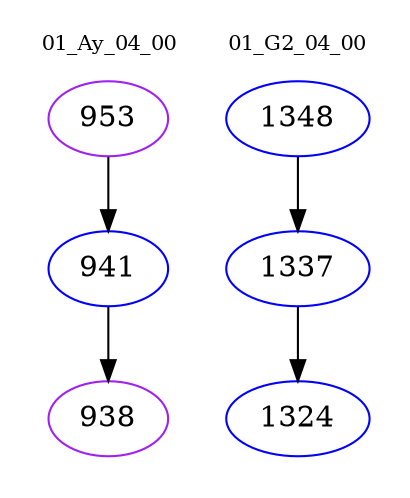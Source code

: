 digraph{
subgraph cluster_0 {
color = white
label = "01_Ay_04_00";
fontsize=10;
T0_953 [label="953", color="purple"]
T0_953 -> T0_941 [color="black"]
T0_941 [label="941", color="blue"]
T0_941 -> T0_938 [color="black"]
T0_938 [label="938", color="purple"]
}
subgraph cluster_1 {
color = white
label = "01_G2_04_00";
fontsize=10;
T1_1348 [label="1348", color="blue"]
T1_1348 -> T1_1337 [color="black"]
T1_1337 [label="1337", color="blue"]
T1_1337 -> T1_1324 [color="black"]
T1_1324 [label="1324", color="blue"]
}
}

